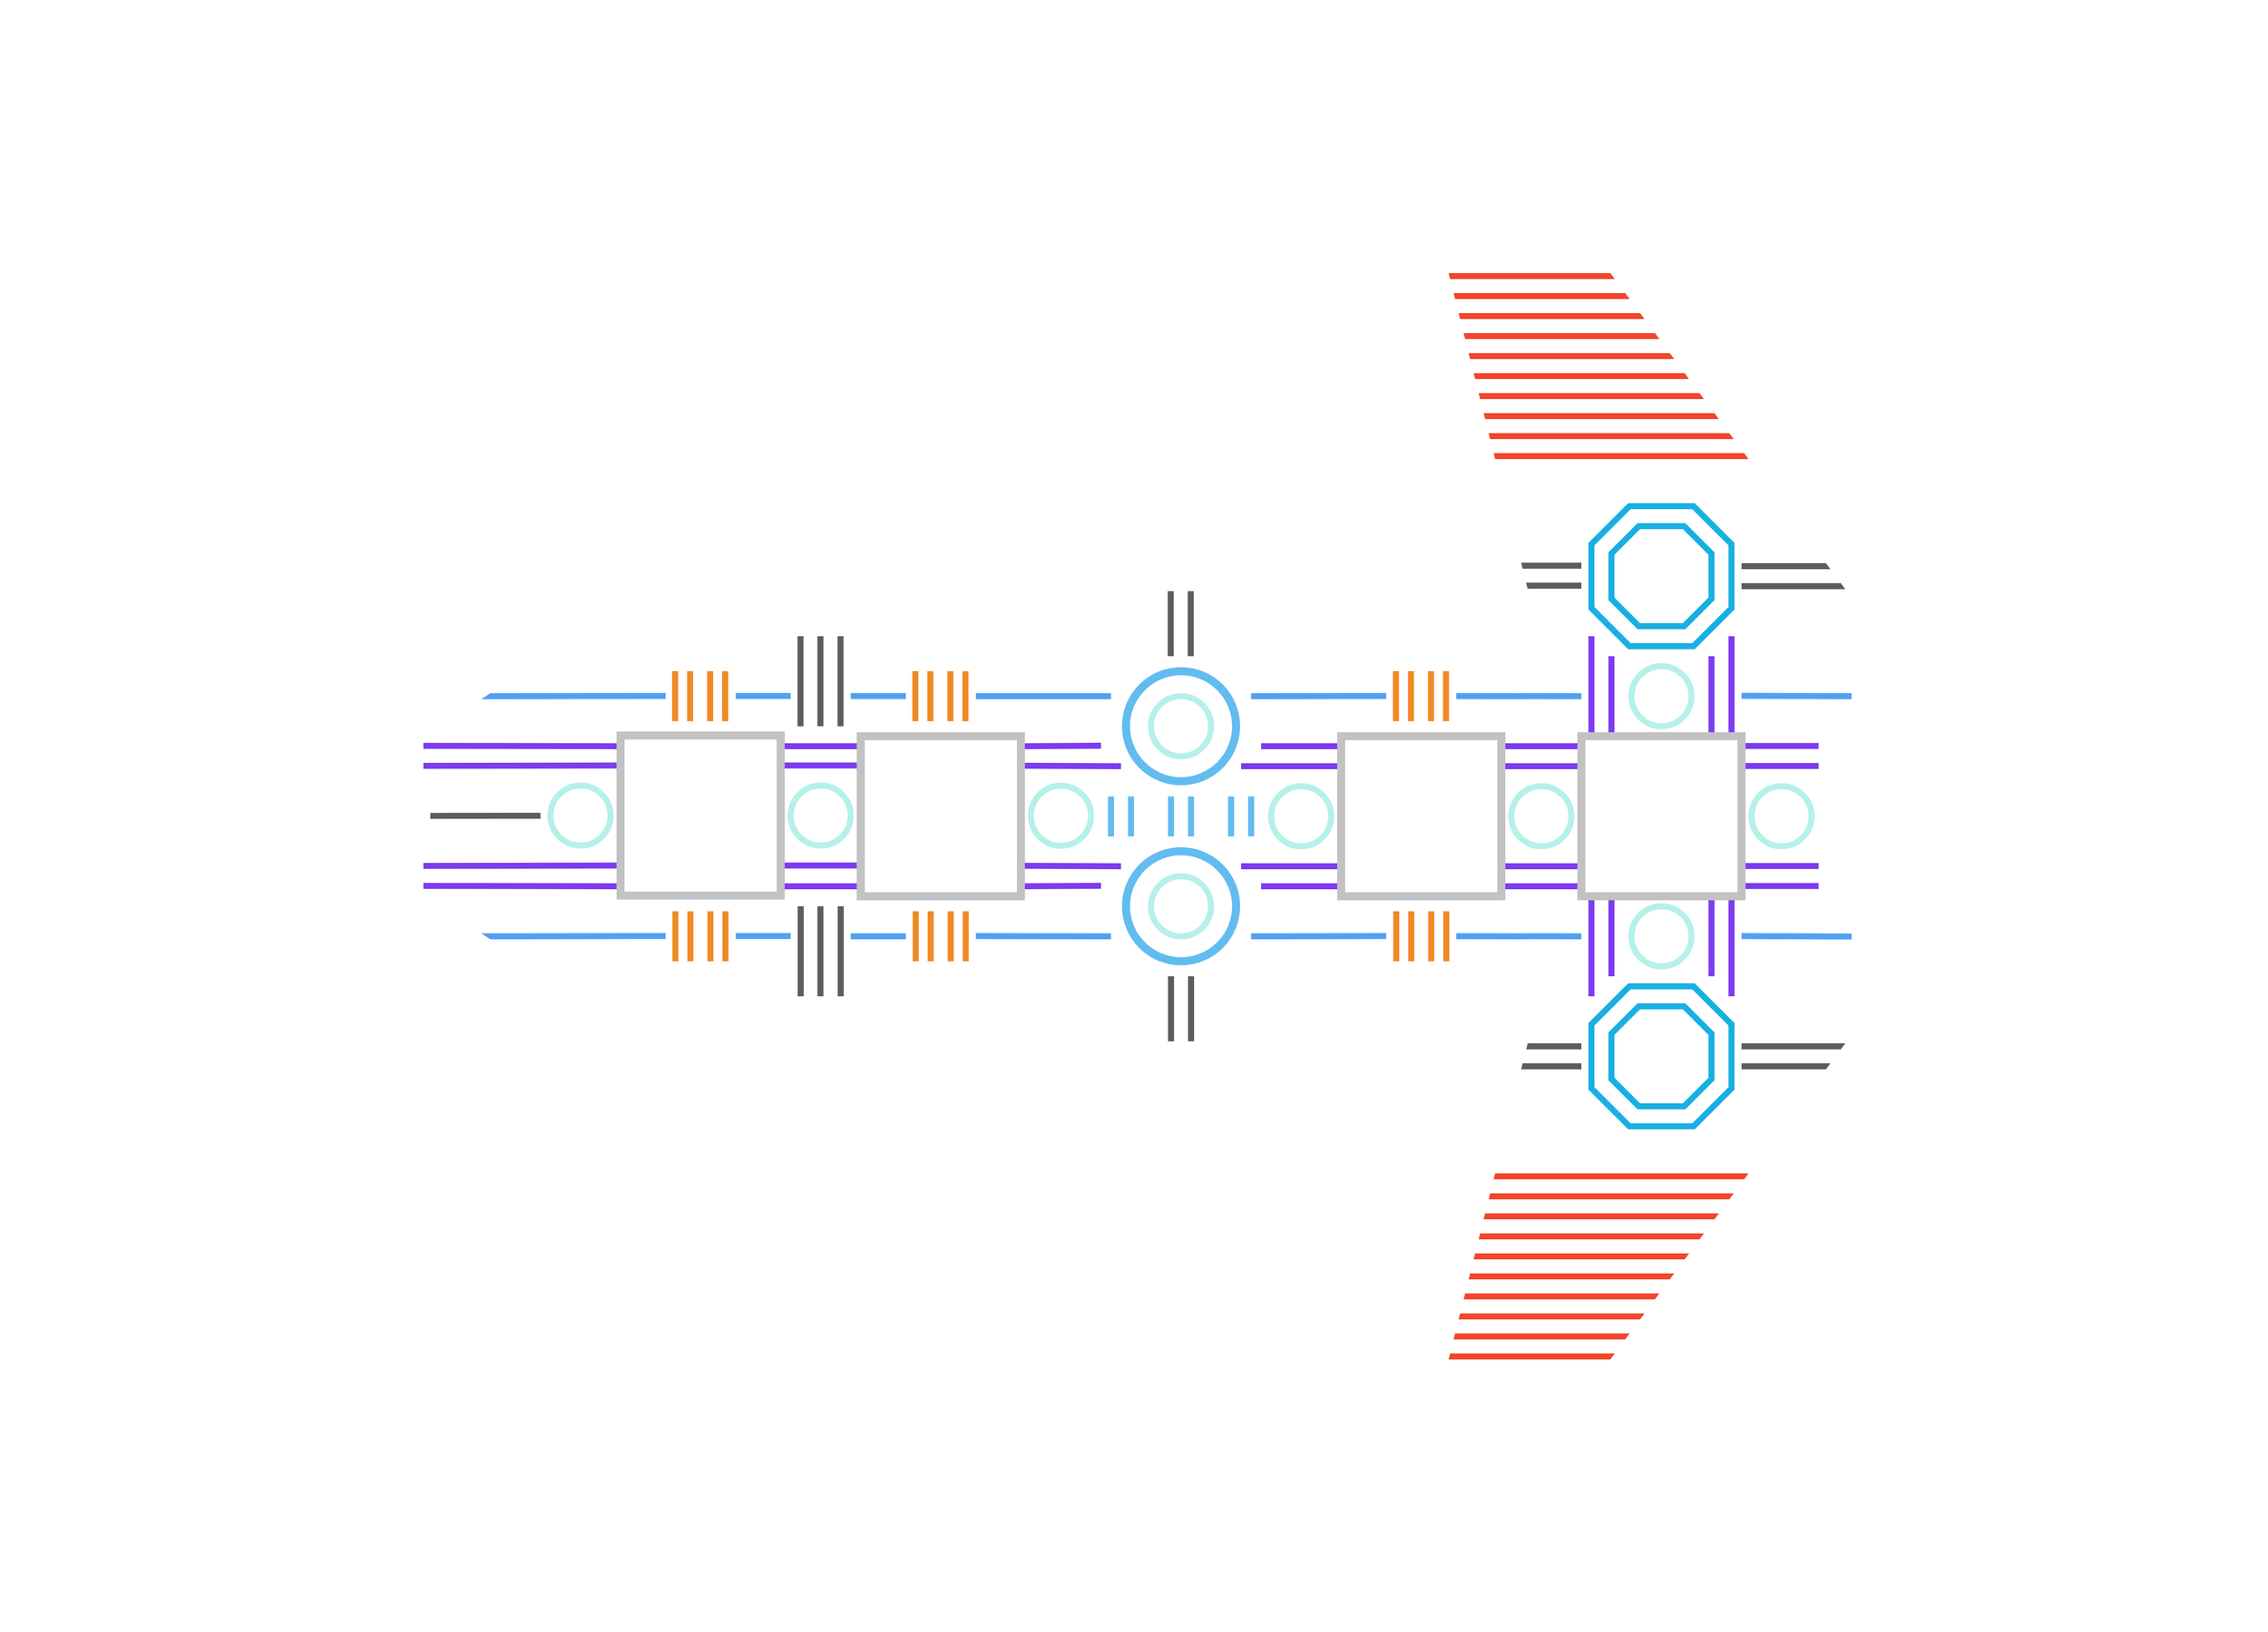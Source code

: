 <mxfile version="24.5.3" type="device">
  <diagram name="Page-1" id="fQ_WgQiGJqsnwwl_7qo3">
    <mxGraphModel dx="4893" dy="2367" grid="1" gridSize="10" guides="1" tooltips="1" connect="1" arrows="1" fold="1" page="0" pageScale="1" pageWidth="827" pageHeight="1169" math="0" shadow="0">
      <root>
        <mxCell id="0" />
        <mxCell id="1" parent="0" />
        <mxCell id="lWsutf3mSmmxTho3NDpI-37" value="" style="endArrow=none;html=1;rounded=0;strokeWidth=6;strokeColor=#5D5C5E;" edge="1" parent="1">
          <mxGeometry width="50" height="50" relative="1" as="geometry">
            <mxPoint x="1686" y="1330" as="sourcePoint" />
            <mxPoint x="1580" y="1330" as="targetPoint" />
          </mxGeometry>
        </mxCell>
        <mxCell id="lWsutf3mSmmxTho3NDpI-38" value="" style="endArrow=none;html=1;rounded=0;strokeWidth=6;strokeColor=#5D5C5E;" edge="1" parent="1">
          <mxGeometry width="50" height="50" relative="1" as="geometry">
            <mxPoint x="1670" y="1310" as="sourcePoint" />
            <mxPoint x="1580" y="1310" as="targetPoint" />
          </mxGeometry>
        </mxCell>
        <mxCell id="lWsutf3mSmmxTho3NDpI-39" value="" style="endArrow=none;html=1;rounded=0;strokeWidth=6;strokeColor=#5D5C5E;" edge="1" parent="1">
          <mxGeometry width="50" height="50" relative="1" as="geometry">
            <mxPoint x="1420" y="1329.5" as="sourcePoint" />
            <mxPoint x="1360" y="1329.5" as="targetPoint" />
          </mxGeometry>
        </mxCell>
        <mxCell id="lWsutf3mSmmxTho3NDpI-40" value="" style="endArrow=none;html=1;rounded=0;strokeWidth=6;strokeColor=#5D5C5E;" edge="1" parent="1">
          <mxGeometry width="50" height="50" relative="1" as="geometry">
            <mxPoint x="1420" y="1309.5" as="sourcePoint" />
            <mxPoint x="1360" y="1309.5" as="targetPoint" />
          </mxGeometry>
        </mxCell>
        <mxCell id="6QwXeuThkFD-9IxJBqtr-313" value="" style="endArrow=none;html=1;rounded=0;strokeWidth=6;strokeColor=#5D5C5E;" parent="1" edge="1">
          <mxGeometry width="50" height="50" relative="1" as="geometry">
            <mxPoint x="1686" y="1790" as="sourcePoint" />
            <mxPoint x="1580" y="1790" as="targetPoint" />
          </mxGeometry>
        </mxCell>
        <mxCell id="lWsutf3mSmmxTho3NDpI-34" value="" style="endArrow=none;html=1;rounded=0;strokeWidth=6;strokeColor=#5D5C5E;" edge="1" parent="1">
          <mxGeometry width="50" height="50" relative="1" as="geometry">
            <mxPoint x="1670" y="1810" as="sourcePoint" />
            <mxPoint x="1580" y="1810" as="targetPoint" />
          </mxGeometry>
        </mxCell>
        <mxCell id="lWsutf3mSmmxTho3NDpI-35" value="" style="endArrow=none;html=1;rounded=0;strokeWidth=6;strokeColor=#5D5C5E;" edge="1" parent="1">
          <mxGeometry width="50" height="50" relative="1" as="geometry">
            <mxPoint x="1420" y="1810" as="sourcePoint" />
            <mxPoint x="1360" y="1810" as="targetPoint" />
          </mxGeometry>
        </mxCell>
        <mxCell id="lWsutf3mSmmxTho3NDpI-36" value="" style="endArrow=none;html=1;rounded=0;strokeWidth=6;strokeColor=#5D5C5E;" edge="1" parent="1">
          <mxGeometry width="50" height="50" relative="1" as="geometry">
            <mxPoint x="1420" y="1790" as="sourcePoint" />
            <mxPoint x="1360" y="1790" as="targetPoint" />
          </mxGeometry>
        </mxCell>
        <mxCell id="SEtLUzUUaOyPmekFhvSF-3" value="" style="endArrow=none;html=1;rounded=0;strokeWidth=6;strokeColor=#7E3CF0;" parent="1" edge="1">
          <mxGeometry width="50" height="50" relative="1" as="geometry">
            <mxPoint x="260" y="1629.66" as="sourcePoint" />
            <mxPoint x="460" y="1630" as="targetPoint" />
          </mxGeometry>
        </mxCell>
        <mxCell id="SEtLUzUUaOyPmekFhvSF-4" value="" style="endArrow=none;html=1;rounded=0;strokeWidth=6;strokeColor=#7E3CF0;" parent="1" edge="1">
          <mxGeometry width="50" height="50" relative="1" as="geometry">
            <mxPoint x="260" y="1609.66" as="sourcePoint" />
            <mxPoint x="460" y="1609.3" as="targetPoint" />
          </mxGeometry>
        </mxCell>
        <mxCell id="SEtLUzUUaOyPmekFhvSF-1" value="" style="endArrow=none;html=1;rounded=0;strokeWidth=6;strokeColor=#7E3CF0;" parent="1" edge="1">
          <mxGeometry width="50" height="50" relative="1" as="geometry">
            <mxPoint x="260" y="1509.66" as="sourcePoint" />
            <mxPoint x="460" y="1509.3" as="targetPoint" />
          </mxGeometry>
        </mxCell>
        <mxCell id="SEtLUzUUaOyPmekFhvSF-2" value="" style="endArrow=none;html=1;rounded=0;strokeWidth=6;strokeColor=#7E3CF0;" parent="1" edge="1">
          <mxGeometry width="50" height="50" relative="1" as="geometry">
            <mxPoint x="260" y="1489.66" as="sourcePoint" />
            <mxPoint x="460" y="1490" as="targetPoint" />
          </mxGeometry>
        </mxCell>
        <mxCell id="SEtLUzUUaOyPmekFhvSF-7" value="" style="endArrow=none;html=1;rounded=0;strokeWidth=6;strokeColor=#7E3CF0;" parent="1" edge="1">
          <mxGeometry width="50" height="50" relative="1" as="geometry">
            <mxPoint x="860" y="1490" as="sourcePoint" />
            <mxPoint x="940" y="1489.5" as="targetPoint" />
          </mxGeometry>
        </mxCell>
        <mxCell id="SEtLUzUUaOyPmekFhvSF-8" value="" style="endArrow=none;html=1;rounded=0;strokeWidth=6;strokeColor=#7E3CF0;" parent="1" edge="1">
          <mxGeometry width="50" height="50" relative="1" as="geometry">
            <mxPoint x="860" y="1509.5" as="sourcePoint" />
            <mxPoint x="960" y="1510" as="targetPoint" />
          </mxGeometry>
        </mxCell>
        <mxCell id="SEtLUzUUaOyPmekFhvSF-5" value="" style="endArrow=none;html=1;rounded=0;strokeWidth=6;strokeColor=#7E3CF0;" parent="1" edge="1">
          <mxGeometry width="50" height="50" relative="1" as="geometry">
            <mxPoint x="860" y="1630" as="sourcePoint" />
            <mxPoint x="940" y="1629.5" as="targetPoint" />
          </mxGeometry>
        </mxCell>
        <mxCell id="SEtLUzUUaOyPmekFhvSF-6" value="" style="endArrow=none;html=1;rounded=0;strokeWidth=6;strokeColor=#7E3CF0;" parent="1" edge="1">
          <mxGeometry width="50" height="50" relative="1" as="geometry">
            <mxPoint x="860" y="1609.5" as="sourcePoint" />
            <mxPoint x="960" y="1610" as="targetPoint" />
          </mxGeometry>
        </mxCell>
        <mxCell id="6QwXeuThkFD-9IxJBqtr-360" value="" style="endArrow=none;html=1;rounded=0;strokeWidth=6;strokeColor=#52A1F0;" parent="1" edge="1">
          <mxGeometry width="50" height="50" relative="1" as="geometry">
            <mxPoint x="320" y="1440" as="sourcePoint" />
            <mxPoint x="505" y="1439.76" as="targetPoint" />
          </mxGeometry>
        </mxCell>
        <mxCell id="6QwXeuThkFD-9IxJBqtr-361" value="" style="endArrow=none;html=1;rounded=0;strokeWidth=6;strokeColor=#52A1F0;" parent="1" edge="1">
          <mxGeometry width="50" height="50" relative="1" as="geometry">
            <mxPoint x="320" y="1680" as="sourcePoint" />
            <mxPoint x="505" y="1679.76" as="targetPoint" />
          </mxGeometry>
        </mxCell>
        <mxCell id="6QwXeuThkFD-9IxJBqtr-333" value="" style="endArrow=none;html=1;rounded=0;strokeWidth=6;strokeColor=#F2462C;" parent="1" edge="1">
          <mxGeometry width="50" height="50" relative="1" as="geometry">
            <mxPoint x="1590" y="1200" as="sourcePoint" />
            <mxPoint x="1331" y="1200" as="targetPoint" />
          </mxGeometry>
        </mxCell>
        <mxCell id="6QwXeuThkFD-9IxJBqtr-335" value="" style="endArrow=none;html=1;rounded=0;strokeWidth=6;strokeColor=#F2462C;" parent="1" edge="1">
          <mxGeometry width="50" height="50" relative="1" as="geometry">
            <mxPoint x="1573" y="1180" as="sourcePoint" />
            <mxPoint x="1324" y="1180" as="targetPoint" />
          </mxGeometry>
        </mxCell>
        <mxCell id="6QwXeuThkFD-9IxJBqtr-334" value="" style="endArrow=none;html=1;rounded=0;strokeWidth=6;strokeColor=#F2462C;" parent="1" edge="1">
          <mxGeometry width="50" height="50" relative="1" as="geometry">
            <mxPoint x="1542" y="1140" as="sourcePoint" />
            <mxPoint x="1315" y="1140" as="targetPoint" />
          </mxGeometry>
        </mxCell>
        <mxCell id="6QwXeuThkFD-9IxJBqtr-339" value="" style="endArrow=none;html=1;rounded=0;strokeWidth=6;strokeColor=#F2462C;" parent="1" edge="1">
          <mxGeometry width="50" height="50" relative="1" as="geometry">
            <mxPoint x="1558" y="1160" as="sourcePoint" />
            <mxPoint x="1320" y="1160" as="targetPoint" />
          </mxGeometry>
        </mxCell>
        <mxCell id="6QwXeuThkFD-9IxJBqtr-340" value="" style="endArrow=none;html=1;rounded=0;strokeWidth=6;strokeColor=#F2462C;" parent="1" edge="1">
          <mxGeometry width="50" height="50" relative="1" as="geometry">
            <mxPoint x="1527" y="1120" as="sourcePoint" />
            <mxPoint x="1310" y="1120" as="targetPoint" />
          </mxGeometry>
        </mxCell>
        <mxCell id="6QwXeuThkFD-9IxJBqtr-336" value="" style="endArrow=none;html=1;rounded=0;strokeWidth=6;strokeColor=#F2462C;" parent="1" edge="1">
          <mxGeometry width="50" height="50" relative="1" as="geometry">
            <mxPoint x="1514" y="1100" as="sourcePoint" />
            <mxPoint x="1306" y="1100" as="targetPoint" />
          </mxGeometry>
        </mxCell>
        <mxCell id="6QwXeuThkFD-9IxJBqtr-341" value="" style="endArrow=none;html=1;rounded=0;strokeWidth=6;strokeColor=#F2462C;" parent="1" edge="1">
          <mxGeometry width="50" height="50" relative="1" as="geometry">
            <mxPoint x="1500.5" y="1080" as="sourcePoint" />
            <mxPoint x="1299.5" y="1080" as="targetPoint" />
          </mxGeometry>
        </mxCell>
        <mxCell id="6QwXeuThkFD-9IxJBqtr-338" value="" style="endArrow=none;html=1;rounded=0;strokeWidth=6;strokeColor=#F2462C;" parent="1" edge="1">
          <mxGeometry width="50" height="50" relative="1" as="geometry">
            <mxPoint x="1483" y="1060" as="sourcePoint" />
            <mxPoint x="1296" y="1060" as="targetPoint" />
          </mxGeometry>
        </mxCell>
        <mxCell id="6QwXeuThkFD-9IxJBqtr-342" value="" style="endArrow=none;html=1;rounded=0;strokeWidth=6;strokeColor=#F2462C;" parent="1" edge="1">
          <mxGeometry width="50" height="50" relative="1" as="geometry">
            <mxPoint x="1469" y="1040" as="sourcePoint" />
            <mxPoint x="1291" y="1040" as="targetPoint" />
          </mxGeometry>
        </mxCell>
        <mxCell id="6QwXeuThkFD-9IxJBqtr-337" value="" style="endArrow=none;html=1;rounded=0;strokeWidth=6;strokeColor=#F2462C;" parent="1" edge="1">
          <mxGeometry width="50" height="50" relative="1" as="geometry">
            <mxPoint x="1453.5" y="1020" as="sourcePoint" />
            <mxPoint x="1284" y="1020" as="targetPoint" />
          </mxGeometry>
        </mxCell>
        <mxCell id="6QwXeuThkFD-9IxJBqtr-332" value="" style="endArrow=none;html=1;rounded=0;strokeWidth=6;strokeColor=#F2462C;" parent="1" edge="1">
          <mxGeometry width="50" height="50" relative="1" as="geometry">
            <mxPoint x="1590" y="1920" as="sourcePoint" />
            <mxPoint x="1331" y="1920" as="targetPoint" />
          </mxGeometry>
        </mxCell>
        <mxCell id="6QwXeuThkFD-9IxJBqtr-331" value="" style="endArrow=none;html=1;rounded=0;strokeWidth=6;strokeColor=#F2462C;" parent="1" edge="1">
          <mxGeometry width="50" height="50" relative="1" as="geometry">
            <mxPoint x="1543" y="1980" as="sourcePoint" />
            <mxPoint x="1316" y="1980" as="targetPoint" />
          </mxGeometry>
        </mxCell>
        <mxCell id="6QwXeuThkFD-9IxJBqtr-330" value="" style="endArrow=none;html=1;rounded=0;strokeWidth=6;strokeColor=#F2462C;" parent="1" edge="1">
          <mxGeometry width="50" height="50" relative="1" as="geometry">
            <mxPoint x="1574" y="1940" as="sourcePoint" />
            <mxPoint x="1325" y="1940" as="targetPoint" />
          </mxGeometry>
        </mxCell>
        <mxCell id="6QwXeuThkFD-9IxJBqtr-329" value="" style="endArrow=none;html=1;rounded=0;strokeWidth=6;strokeColor=#F2462C;" parent="1" edge="1">
          <mxGeometry width="50" height="50" relative="1" as="geometry">
            <mxPoint x="1514" y="2020" as="sourcePoint" />
            <mxPoint x="1306" y="2020" as="targetPoint" />
          </mxGeometry>
        </mxCell>
        <mxCell id="6QwXeuThkFD-9IxJBqtr-328" value="" style="endArrow=none;html=1;rounded=0;strokeWidth=6;strokeColor=#F2462C;" parent="1" edge="1">
          <mxGeometry width="50" height="50" relative="1" as="geometry">
            <mxPoint x="1456" y="2100" as="sourcePoint" />
            <mxPoint x="1286.5" y="2100" as="targetPoint" />
          </mxGeometry>
        </mxCell>
        <mxCell id="6QwXeuThkFD-9IxJBqtr-327" value="" style="endArrow=none;html=1;rounded=0;strokeWidth=6;strokeColor=#F2462C;" parent="1" edge="1">
          <mxGeometry width="50" height="50" relative="1" as="geometry">
            <mxPoint x="1483" y="2060" as="sourcePoint" />
            <mxPoint x="1296" y="2060" as="targetPoint" />
          </mxGeometry>
        </mxCell>
        <mxCell id="6QwXeuThkFD-9IxJBqtr-319" value="" style="endArrow=none;html=1;rounded=0;strokeWidth=6;strokeColor=#F2462C;" parent="1" edge="1">
          <mxGeometry width="50" height="50" relative="1" as="geometry">
            <mxPoint x="1558" y="1960" as="sourcePoint" />
            <mxPoint x="1320" y="1960" as="targetPoint" />
          </mxGeometry>
        </mxCell>
        <mxCell id="6QwXeuThkFD-9IxJBqtr-318" value="" style="endArrow=none;html=1;rounded=0;strokeWidth=6;strokeColor=#F2462C;" parent="1" edge="1">
          <mxGeometry width="50" height="50" relative="1" as="geometry">
            <mxPoint x="1529" y="2000" as="sourcePoint" />
            <mxPoint x="1312" y="2000" as="targetPoint" />
          </mxGeometry>
        </mxCell>
        <mxCell id="6QwXeuThkFD-9IxJBqtr-317" value="" style="endArrow=none;html=1;rounded=0;strokeWidth=6;strokeColor=#F2462C;" parent="1" edge="1">
          <mxGeometry width="50" height="50" relative="1" as="geometry">
            <mxPoint x="1501" y="2040" as="sourcePoint" />
            <mxPoint x="1300" y="2040" as="targetPoint" />
          </mxGeometry>
        </mxCell>
        <mxCell id="6QwXeuThkFD-9IxJBqtr-315" value="" style="endArrow=none;html=1;rounded=0;strokeWidth=6;strokeColor=#F2462C;" parent="1" edge="1">
          <mxGeometry width="50" height="50" relative="1" as="geometry">
            <mxPoint x="1470" y="2080" as="sourcePoint" />
            <mxPoint x="1292" y="2080" as="targetPoint" />
          </mxGeometry>
        </mxCell>
        <mxCell id="6QwXeuThkFD-9IxJBqtr-296" value="" style="endArrow=none;html=1;rounded=0;strokeWidth=6;strokeColor=#7E3CF0;" parent="1" edge="1">
          <mxGeometry width="50" height="50" relative="1" as="geometry">
            <mxPoint x="1550" y="1640" as="sourcePoint" />
            <mxPoint x="1550" y="1720" as="targetPoint" />
          </mxGeometry>
        </mxCell>
        <mxCell id="6QwXeuThkFD-9IxJBqtr-297" value="" style="endArrow=none;html=1;rounded=0;strokeWidth=6;strokeColor=#7E3CF0;" parent="1" edge="1">
          <mxGeometry width="50" height="50" relative="1" as="geometry">
            <mxPoint x="1570" y="1640" as="sourcePoint" />
            <mxPoint x="1570" y="1740" as="targetPoint" />
          </mxGeometry>
        </mxCell>
        <mxCell id="6QwXeuThkFD-9IxJBqtr-294" value="" style="endArrow=none;html=1;rounded=0;strokeWidth=6;strokeColor=#7E3CF0;" parent="1" edge="1">
          <mxGeometry width="50" height="50" relative="1" as="geometry">
            <mxPoint x="1430" y="1640" as="sourcePoint" />
            <mxPoint x="1430" y="1740" as="targetPoint" />
          </mxGeometry>
        </mxCell>
        <mxCell id="6QwXeuThkFD-9IxJBqtr-295" value="" style="endArrow=none;html=1;rounded=0;strokeWidth=6;strokeColor=#7E3CF0;" parent="1" edge="1">
          <mxGeometry width="50" height="50" relative="1" as="geometry">
            <mxPoint x="1450" y="1640" as="sourcePoint" />
            <mxPoint x="1450" y="1720" as="targetPoint" />
          </mxGeometry>
        </mxCell>
        <mxCell id="6QwXeuThkFD-9IxJBqtr-292" value="" style="endArrow=none;html=1;rounded=0;strokeWidth=6;strokeColor=#7E3CF0;" parent="1" edge="1">
          <mxGeometry width="50" height="50" relative="1" as="geometry">
            <mxPoint x="1430" y="1380" as="sourcePoint" />
            <mxPoint x="1430" y="1480" as="targetPoint" />
          </mxGeometry>
        </mxCell>
        <mxCell id="6QwXeuThkFD-9IxJBqtr-293" value="" style="endArrow=none;html=1;rounded=0;strokeWidth=6;strokeColor=#7E3CF0;" parent="1" edge="1">
          <mxGeometry width="50" height="50" relative="1" as="geometry">
            <mxPoint x="1450" y="1400" as="sourcePoint" />
            <mxPoint x="1450" y="1480" as="targetPoint" />
          </mxGeometry>
        </mxCell>
        <mxCell id="6QwXeuThkFD-9IxJBqtr-290" value="" style="endArrow=none;html=1;rounded=0;strokeWidth=6;strokeColor=#7E3CF0;" parent="1" edge="1">
          <mxGeometry width="50" height="50" relative="1" as="geometry">
            <mxPoint x="1550" y="1400" as="sourcePoint" />
            <mxPoint x="1550" y="1480" as="targetPoint" />
          </mxGeometry>
        </mxCell>
        <mxCell id="6QwXeuThkFD-9IxJBqtr-291" value="" style="endArrow=none;html=1;rounded=0;strokeWidth=6;strokeColor=#7E3CF0;" parent="1" edge="1">
          <mxGeometry width="50" height="50" relative="1" as="geometry">
            <mxPoint x="1570" y="1380" as="sourcePoint" />
            <mxPoint x="1570" y="1480" as="targetPoint" />
          </mxGeometry>
        </mxCell>
        <mxCell id="6QwXeuThkFD-9IxJBqtr-208" value="" style="endArrow=none;html=1;rounded=0;strokeWidth=6;strokeColor=#7E3CF0;" parent="1" edge="1">
          <mxGeometry width="50" height="50" relative="1" as="geometry">
            <mxPoint x="1580" y="1629.74" as="sourcePoint" />
            <mxPoint x="1660" y="1629.74" as="targetPoint" />
          </mxGeometry>
        </mxCell>
        <mxCell id="6QwXeuThkFD-9IxJBqtr-209" value="" style="endArrow=none;html=1;rounded=0;strokeWidth=6;strokeColor=#7E3CF0;" parent="1" edge="1">
          <mxGeometry width="50" height="50" relative="1" as="geometry">
            <mxPoint x="1580" y="1609.74" as="sourcePoint" />
            <mxPoint x="1660" y="1609.74" as="targetPoint" />
          </mxGeometry>
        </mxCell>
        <mxCell id="6QwXeuThkFD-9IxJBqtr-210" value="" style="endArrow=none;html=1;rounded=0;strokeWidth=6;strokeColor=#7E3CF0;" parent="1" edge="1">
          <mxGeometry width="50" height="50" relative="1" as="geometry">
            <mxPoint x="1580" y="1489.74" as="sourcePoint" />
            <mxPoint x="1660" y="1489.74" as="targetPoint" />
          </mxGeometry>
        </mxCell>
        <mxCell id="6QwXeuThkFD-9IxJBqtr-211" value="" style="endArrow=none;html=1;rounded=0;strokeWidth=6;strokeColor=#7E3CF0;" parent="1" edge="1">
          <mxGeometry width="50" height="50" relative="1" as="geometry">
            <mxPoint x="1580" y="1509.74" as="sourcePoint" />
            <mxPoint x="1660" y="1509.74" as="targetPoint" />
          </mxGeometry>
        </mxCell>
        <mxCell id="6QwXeuThkFD-9IxJBqtr-212" value="" style="endArrow=none;html=1;rounded=0;strokeWidth=6;strokeColor=#7E3CF0;" parent="1" edge="1">
          <mxGeometry width="50" height="50" relative="1" as="geometry">
            <mxPoint x="1340" y="1630" as="sourcePoint" />
            <mxPoint x="1420" y="1630" as="targetPoint" />
          </mxGeometry>
        </mxCell>
        <mxCell id="6QwXeuThkFD-9IxJBqtr-213" value="" style="endArrow=none;html=1;rounded=0;strokeWidth=6;strokeColor=#7E3CF0;" parent="1" edge="1">
          <mxGeometry width="50" height="50" relative="1" as="geometry">
            <mxPoint x="1340" y="1610" as="sourcePoint" />
            <mxPoint x="1420" y="1610" as="targetPoint" />
          </mxGeometry>
        </mxCell>
        <mxCell id="6QwXeuThkFD-9IxJBqtr-214" value="" style="endArrow=none;html=1;rounded=0;strokeWidth=6;strokeColor=#7E3CF0;" parent="1" edge="1">
          <mxGeometry width="50" height="50" relative="1" as="geometry">
            <mxPoint x="1340" y="1510" as="sourcePoint" />
            <mxPoint x="1420" y="1510" as="targetPoint" />
          </mxGeometry>
        </mxCell>
        <mxCell id="6QwXeuThkFD-9IxJBqtr-215" value="" style="endArrow=none;html=1;rounded=0;strokeWidth=6;strokeColor=#7E3CF0;" parent="1" edge="1">
          <mxGeometry width="50" height="50" relative="1" as="geometry">
            <mxPoint x="1340" y="1490" as="sourcePoint" />
            <mxPoint x="1420" y="1490" as="targetPoint" />
          </mxGeometry>
        </mxCell>
        <mxCell id="6QwXeuThkFD-9IxJBqtr-220" value="" style="endArrow=none;html=1;rounded=0;strokeWidth=6;strokeColor=#7E3CF0;" parent="1" edge="1">
          <mxGeometry width="50" height="50" relative="1" as="geometry">
            <mxPoint x="1080" y="1610" as="sourcePoint" />
            <mxPoint x="1180" y="1610" as="targetPoint" />
          </mxGeometry>
        </mxCell>
        <mxCell id="6QwXeuThkFD-9IxJBqtr-221" value="" style="endArrow=none;html=1;rounded=0;strokeWidth=6;strokeColor=#7E3CF0;" parent="1" edge="1">
          <mxGeometry width="50" height="50" relative="1" as="geometry">
            <mxPoint x="1100" y="1630" as="sourcePoint" />
            <mxPoint x="1180" y="1630" as="targetPoint" />
          </mxGeometry>
        </mxCell>
        <mxCell id="6QwXeuThkFD-9IxJBqtr-222" value="" style="endArrow=none;html=1;rounded=0;strokeWidth=6;strokeColor=#7E3CF0;" parent="1" edge="1">
          <mxGeometry width="50" height="50" relative="1" as="geometry">
            <mxPoint x="1100" y="1490" as="sourcePoint" />
            <mxPoint x="1180" y="1490" as="targetPoint" />
          </mxGeometry>
        </mxCell>
        <mxCell id="6QwXeuThkFD-9IxJBqtr-223" value="" style="endArrow=none;html=1;rounded=0;strokeWidth=6;strokeColor=#7E3CF0;" parent="1" edge="1">
          <mxGeometry width="50" height="50" relative="1" as="geometry">
            <mxPoint x="1080" y="1510" as="sourcePoint" />
            <mxPoint x="1180" y="1510" as="targetPoint" />
          </mxGeometry>
        </mxCell>
        <mxCell id="6QwXeuThkFD-9IxJBqtr-224" value="" style="endArrow=none;html=1;rounded=0;strokeWidth=6;strokeColor=#FFFFFF;" parent="1" edge="1">
          <mxGeometry width="50" height="50" relative="1" as="geometry">
            <mxPoint x="1660" y="1580" as="sourcePoint" />
            <mxPoint x="1660" y="1580" as="targetPoint" />
            <Array as="points">
              <mxPoint x="1660" y="1640" />
              <mxPoint x="1700" y="1670" />
              <mxPoint x="1700" y="1770" />
              <mxPoint x="1440" y="2120" />
              <mxPoint x="1280" y="2120" />
              <mxPoint x="1380" y="1720" />
              <mxPoint x="1220" y="1720" />
              <mxPoint x="1140" y="1800" />
              <mxPoint x="900" y="1800" />
              <mxPoint x="820" y="1720" />
              <mxPoint x="740" y="1720" />
              <mxPoint x="700" y="1760" />
              <mxPoint x="620" y="1760" />
              <mxPoint x="580" y="1720" />
              <mxPoint x="380" y="1720" />
              <mxPoint x="260" y="1640" />
              <mxPoint x="260" y="1480" />
              <mxPoint x="380" y="1400" />
              <mxPoint x="580" y="1400" />
              <mxPoint x="620" y="1360" />
              <mxPoint x="700" y="1360" />
              <mxPoint x="740" y="1400" />
              <mxPoint x="820" y="1400" />
              <mxPoint x="900" y="1320" />
              <mxPoint x="1140" y="1320" />
              <mxPoint x="1220" y="1400" />
              <mxPoint x="1380" y="1400" />
              <mxPoint x="1280" y="1000" />
              <mxPoint x="1440" y="1000" />
              <mxPoint x="1700" y="1350" />
              <mxPoint x="1700" y="1450" />
              <mxPoint x="1660" y="1480" />
            </Array>
          </mxGeometry>
        </mxCell>
        <mxCell id="6QwXeuThkFD-9IxJBqtr-226" value="" style="rounded=0;whiteSpace=wrap;html=1;strokeColor=#C2C2C2;fillColor=none;strokeWidth=8;" parent="1" vertex="1">
          <mxGeometry x="1180" y="1480" width="160" height="160" as="geometry" />
        </mxCell>
        <mxCell id="6QwXeuThkFD-9IxJBqtr-229" value="" style="rounded=0;whiteSpace=wrap;html=1;strokeColor=#C2C2C2;fillColor=none;strokeWidth=8;" parent="1" vertex="1">
          <mxGeometry x="1420" y="1480" width="160" height="160" as="geometry" />
        </mxCell>
        <mxCell id="6QwXeuThkFD-9IxJBqtr-237" value="" style="ellipse;whiteSpace=wrap;html=1;fillColor=none;strokeWidth=6;strokeColor=#B6F0EA;" parent="1" vertex="1">
          <mxGeometry x="1110" y="1530" width="60" height="60" as="geometry" />
        </mxCell>
        <mxCell id="6QwXeuThkFD-9IxJBqtr-238" value="" style="ellipse;whiteSpace=wrap;html=1;fillColor=none;strokeWidth=6;strokeColor=#B6F0EA;" parent="1" vertex="1">
          <mxGeometry x="1350" y="1530" width="60" height="60" as="geometry" />
        </mxCell>
        <mxCell id="6QwXeuThkFD-9IxJBqtr-239" value="" style="endArrow=none;html=1;rounded=0;strokeWidth=6;strokeColor=#F08A24;" parent="1" edge="1">
          <mxGeometry width="50" height="50" relative="1" as="geometry">
            <mxPoint x="1235" y="1705" as="sourcePoint" />
            <mxPoint x="1235" y="1655" as="targetPoint" />
          </mxGeometry>
        </mxCell>
        <mxCell id="6QwXeuThkFD-9IxJBqtr-240" value="" style="endArrow=none;html=1;rounded=0;strokeWidth=6;strokeColor=#F08A24;" parent="1" edge="1">
          <mxGeometry width="50" height="50" relative="1" as="geometry">
            <mxPoint x="1250" y="1705" as="sourcePoint" />
            <mxPoint x="1250" y="1655" as="targetPoint" />
          </mxGeometry>
        </mxCell>
        <mxCell id="6QwXeuThkFD-9IxJBqtr-241" value="" style="endArrow=none;html=1;rounded=0;strokeWidth=6;strokeColor=#F08A24;" parent="1" edge="1">
          <mxGeometry width="50" height="50" relative="1" as="geometry">
            <mxPoint x="1285" y="1705" as="sourcePoint" />
            <mxPoint x="1285" y="1655" as="targetPoint" />
          </mxGeometry>
        </mxCell>
        <mxCell id="6QwXeuThkFD-9IxJBqtr-242" value="" style="endArrow=none;html=1;rounded=0;strokeWidth=6;strokeColor=#F08A24;" parent="1" edge="1">
          <mxGeometry width="50" height="50" relative="1" as="geometry">
            <mxPoint x="1270" y="1705" as="sourcePoint" />
            <mxPoint x="1270" y="1655" as="targetPoint" />
          </mxGeometry>
        </mxCell>
        <mxCell id="6QwXeuThkFD-9IxJBqtr-243" value="" style="endArrow=none;html=1;rounded=0;strokeWidth=6;strokeColor=#F08A24;" parent="1" edge="1">
          <mxGeometry width="50" height="50" relative="1" as="geometry">
            <mxPoint x="1234.71" y="1465" as="sourcePoint" />
            <mxPoint x="1234.71" y="1415" as="targetPoint" />
          </mxGeometry>
        </mxCell>
        <mxCell id="6QwXeuThkFD-9IxJBqtr-244" value="" style="endArrow=none;html=1;rounded=0;strokeWidth=6;strokeColor=#F08A24;" parent="1" edge="1">
          <mxGeometry width="50" height="50" relative="1" as="geometry">
            <mxPoint x="1249.71" y="1465" as="sourcePoint" />
            <mxPoint x="1249.71" y="1415" as="targetPoint" />
          </mxGeometry>
        </mxCell>
        <mxCell id="6QwXeuThkFD-9IxJBqtr-245" value="" style="endArrow=none;html=1;rounded=0;strokeWidth=6;strokeColor=#F08A24;" parent="1" edge="1">
          <mxGeometry width="50" height="50" relative="1" as="geometry">
            <mxPoint x="1284.71" y="1465" as="sourcePoint" />
            <mxPoint x="1284.71" y="1415" as="targetPoint" />
          </mxGeometry>
        </mxCell>
        <mxCell id="6QwXeuThkFD-9IxJBqtr-246" value="" style="endArrow=none;html=1;rounded=0;strokeWidth=6;strokeColor=#F08A24;" parent="1" edge="1">
          <mxGeometry width="50" height="50" relative="1" as="geometry">
            <mxPoint x="1269.71" y="1465" as="sourcePoint" />
            <mxPoint x="1269.71" y="1415" as="targetPoint" />
          </mxGeometry>
        </mxCell>
        <mxCell id="6QwXeuThkFD-9IxJBqtr-247" value="" style="endArrow=none;html=1;rounded=0;strokeWidth=6;strokeColor=#F08A24;" parent="1" edge="1">
          <mxGeometry width="50" height="50" relative="1" as="geometry">
            <mxPoint x="754.86" y="1705" as="sourcePoint" />
            <mxPoint x="754.86" y="1655" as="targetPoint" />
          </mxGeometry>
        </mxCell>
        <mxCell id="6QwXeuThkFD-9IxJBqtr-248" value="" style="endArrow=none;html=1;rounded=0;strokeWidth=6;strokeColor=#F08A24;" parent="1" edge="1">
          <mxGeometry width="50" height="50" relative="1" as="geometry">
            <mxPoint x="769.86" y="1705" as="sourcePoint" />
            <mxPoint x="769.86" y="1655" as="targetPoint" />
          </mxGeometry>
        </mxCell>
        <mxCell id="6QwXeuThkFD-9IxJBqtr-249" value="" style="endArrow=none;html=1;rounded=0;strokeWidth=6;strokeColor=#F08A24;" parent="1" edge="1">
          <mxGeometry width="50" height="50" relative="1" as="geometry">
            <mxPoint x="804.86" y="1705" as="sourcePoint" />
            <mxPoint x="804.86" y="1655" as="targetPoint" />
          </mxGeometry>
        </mxCell>
        <mxCell id="6QwXeuThkFD-9IxJBqtr-250" value="" style="endArrow=none;html=1;rounded=0;strokeWidth=6;strokeColor=#F08A24;" parent="1" edge="1">
          <mxGeometry width="50" height="50" relative="1" as="geometry">
            <mxPoint x="789.86" y="1705" as="sourcePoint" />
            <mxPoint x="789.86" y="1655" as="targetPoint" />
          </mxGeometry>
        </mxCell>
        <mxCell id="6QwXeuThkFD-9IxJBqtr-251" value="" style="endArrow=none;html=1;rounded=0;strokeWidth=6;strokeColor=#F08A24;" parent="1" edge="1">
          <mxGeometry width="50" height="50" relative="1" as="geometry">
            <mxPoint x="754.57" y="1465" as="sourcePoint" />
            <mxPoint x="754.57" y="1415" as="targetPoint" />
          </mxGeometry>
        </mxCell>
        <mxCell id="6QwXeuThkFD-9IxJBqtr-252" value="" style="endArrow=none;html=1;rounded=0;strokeWidth=6;strokeColor=#F08A24;" parent="1" edge="1">
          <mxGeometry width="50" height="50" relative="1" as="geometry">
            <mxPoint x="769.57" y="1465" as="sourcePoint" />
            <mxPoint x="769.57" y="1415" as="targetPoint" />
          </mxGeometry>
        </mxCell>
        <mxCell id="6QwXeuThkFD-9IxJBqtr-253" value="" style="endArrow=none;html=1;rounded=0;strokeWidth=6;strokeColor=#F08A24;" parent="1" edge="1">
          <mxGeometry width="50" height="50" relative="1" as="geometry">
            <mxPoint x="804.57" y="1465" as="sourcePoint" />
            <mxPoint x="804.57" y="1415" as="targetPoint" />
          </mxGeometry>
        </mxCell>
        <mxCell id="6QwXeuThkFD-9IxJBqtr-254" value="" style="endArrow=none;html=1;rounded=0;strokeWidth=6;strokeColor=#F08A24;" parent="1" edge="1">
          <mxGeometry width="50" height="50" relative="1" as="geometry">
            <mxPoint x="789.57" y="1465" as="sourcePoint" />
            <mxPoint x="789.57" y="1415" as="targetPoint" />
          </mxGeometry>
        </mxCell>
        <mxCell id="6QwXeuThkFD-9IxJBqtr-255" value="" style="ellipse;whiteSpace=wrap;html=1;fillColor=none;strokeWidth=6;strokeColor=#B6F0EA;" parent="1" vertex="1">
          <mxGeometry x="1590" y="1530" width="60" height="60" as="geometry" />
        </mxCell>
        <mxCell id="6QwXeuThkFD-9IxJBqtr-270" value="" style="endArrow=none;html=1;rounded=0;strokeWidth=6;strokeColor=#F08A24;" parent="1" edge="1">
          <mxGeometry width="50" height="50" relative="1" as="geometry">
            <mxPoint x="514.81" y="1705" as="sourcePoint" />
            <mxPoint x="514.81" y="1655" as="targetPoint" />
          </mxGeometry>
        </mxCell>
        <mxCell id="6QwXeuThkFD-9IxJBqtr-271" value="" style="endArrow=none;html=1;rounded=0;strokeWidth=6;strokeColor=#F08A24;" parent="1" edge="1">
          <mxGeometry width="50" height="50" relative="1" as="geometry">
            <mxPoint x="529.81" y="1705" as="sourcePoint" />
            <mxPoint x="529.81" y="1655" as="targetPoint" />
          </mxGeometry>
        </mxCell>
        <mxCell id="6QwXeuThkFD-9IxJBqtr-272" value="" style="endArrow=none;html=1;rounded=0;strokeWidth=6;strokeColor=#F08A24;" parent="1" edge="1">
          <mxGeometry width="50" height="50" relative="1" as="geometry">
            <mxPoint x="564.81" y="1705" as="sourcePoint" />
            <mxPoint x="564.81" y="1655" as="targetPoint" />
          </mxGeometry>
        </mxCell>
        <mxCell id="6QwXeuThkFD-9IxJBqtr-273" value="" style="endArrow=none;html=1;rounded=0;strokeWidth=6;strokeColor=#F08A24;" parent="1" edge="1">
          <mxGeometry width="50" height="50" relative="1" as="geometry">
            <mxPoint x="549.81" y="1705" as="sourcePoint" />
            <mxPoint x="549.81" y="1655" as="targetPoint" />
          </mxGeometry>
        </mxCell>
        <mxCell id="6QwXeuThkFD-9IxJBqtr-274" value="" style="endArrow=none;html=1;rounded=0;strokeWidth=6;strokeColor=#F08A24;" parent="1" edge="1">
          <mxGeometry width="50" height="50" relative="1" as="geometry">
            <mxPoint x="514.52" y="1465" as="sourcePoint" />
            <mxPoint x="514.52" y="1415" as="targetPoint" />
          </mxGeometry>
        </mxCell>
        <mxCell id="6QwXeuThkFD-9IxJBqtr-275" value="" style="endArrow=none;html=1;rounded=0;strokeWidth=6;strokeColor=#F08A24;" parent="1" edge="1">
          <mxGeometry width="50" height="50" relative="1" as="geometry">
            <mxPoint x="529.52" y="1465" as="sourcePoint" />
            <mxPoint x="529.52" y="1415" as="targetPoint" />
          </mxGeometry>
        </mxCell>
        <mxCell id="6QwXeuThkFD-9IxJBqtr-276" value="" style="endArrow=none;html=1;rounded=0;strokeWidth=6;strokeColor=#F08A24;" parent="1" edge="1">
          <mxGeometry width="50" height="50" relative="1" as="geometry">
            <mxPoint x="564.52" y="1465" as="sourcePoint" />
            <mxPoint x="564.52" y="1415" as="targetPoint" />
          </mxGeometry>
        </mxCell>
        <mxCell id="6QwXeuThkFD-9IxJBqtr-277" value="" style="endArrow=none;html=1;rounded=0;strokeWidth=6;strokeColor=#F08A24;" parent="1" edge="1">
          <mxGeometry width="50" height="50" relative="1" as="geometry">
            <mxPoint x="549.52" y="1465" as="sourcePoint" />
            <mxPoint x="549.52" y="1415" as="targetPoint" />
          </mxGeometry>
        </mxCell>
        <mxCell id="6QwXeuThkFD-9IxJBqtr-278" value="" style="endArrow=none;html=1;rounded=0;strokeWidth=6;strokeColor=#5D5C5E;" parent="1" edge="1">
          <mxGeometry width="50" height="50" relative="1" as="geometry">
            <mxPoint x="640" y="1740" as="sourcePoint" />
            <mxPoint x="640" y="1650" as="targetPoint" />
          </mxGeometry>
        </mxCell>
        <mxCell id="6QwXeuThkFD-9IxJBqtr-279" value="" style="endArrow=none;html=1;rounded=0;strokeWidth=6;strokeColor=#5D5C5E;" parent="1" edge="1">
          <mxGeometry width="50" height="50" relative="1" as="geometry">
            <mxPoint x="659.7" y="1740" as="sourcePoint" />
            <mxPoint x="659.7" y="1650" as="targetPoint" />
          </mxGeometry>
        </mxCell>
        <mxCell id="6QwXeuThkFD-9IxJBqtr-280" value="" style="endArrow=none;html=1;rounded=0;strokeWidth=6;strokeColor=#5D5C5E;" parent="1" edge="1">
          <mxGeometry width="50" height="50" relative="1" as="geometry">
            <mxPoint x="639.78" y="1470" as="sourcePoint" />
            <mxPoint x="639.78" y="1380" as="targetPoint" />
          </mxGeometry>
        </mxCell>
        <mxCell id="6QwXeuThkFD-9IxJBqtr-281" value="" style="endArrow=none;html=1;rounded=0;strokeWidth=6;strokeColor=#5D5C5E;" parent="1" edge="1">
          <mxGeometry width="50" height="50" relative="1" as="geometry">
            <mxPoint x="679.78" y="1470" as="sourcePoint" />
            <mxPoint x="679.78" y="1380" as="targetPoint" />
          </mxGeometry>
        </mxCell>
        <mxCell id="6QwXeuThkFD-9IxJBqtr-282" value="" style="endArrow=none;html=1;rounded=0;strokeWidth=6;strokeColor=#5D5C5E;" parent="1" edge="1">
          <mxGeometry width="50" height="50" relative="1" as="geometry">
            <mxPoint x="680" y="1740" as="sourcePoint" />
            <mxPoint x="680" y="1650" as="targetPoint" />
          </mxGeometry>
        </mxCell>
        <mxCell id="6QwXeuThkFD-9IxJBqtr-283" value="" style="endArrow=none;html=1;rounded=0;strokeWidth=6;strokeColor=#5D5C5E;" parent="1" edge="1">
          <mxGeometry width="50" height="50" relative="1" as="geometry">
            <mxPoint x="659.7" y="1470" as="sourcePoint" />
            <mxPoint x="659.7" y="1380" as="targetPoint" />
          </mxGeometry>
        </mxCell>
        <mxCell id="6QwXeuThkFD-9IxJBqtr-287" value="" style="ellipse;whiteSpace=wrap;html=1;fillColor=none;strokeWidth=6;strokeColor=#B6F0EA;" parent="1" vertex="1">
          <mxGeometry x="1470" y="1410" width="60" height="60" as="geometry" />
        </mxCell>
        <mxCell id="6QwXeuThkFD-9IxJBqtr-288" value="" style="ellipse;whiteSpace=wrap;html=1;fillColor=none;strokeWidth=6;strokeColor=#B6F0EA;" parent="1" vertex="1">
          <mxGeometry x="1470" y="1650" width="60" height="60" as="geometry" />
        </mxCell>
        <mxCell id="6QwXeuThkFD-9IxJBqtr-321" value="" style="endArrow=none;html=1;rounded=0;strokeWidth=6;strokeColor=#FFFFFF;" parent="1" edge="1">
          <mxGeometry width="50" height="50" relative="1" as="geometry">
            <mxPoint x="1603" y="1900" as="sourcePoint" />
            <mxPoint x="1335" y="1900" as="targetPoint" />
          </mxGeometry>
        </mxCell>
        <mxCell id="6QwXeuThkFD-9IxJBqtr-343" value="" style="endArrow=none;html=1;rounded=0;strokeWidth=6;strokeColor=#FFFFFF;" parent="1" edge="1">
          <mxGeometry width="50" height="50" relative="1" as="geometry">
            <mxPoint x="1604" y="1220" as="sourcePoint" />
            <mxPoint x="1336" y="1220" as="targetPoint" />
          </mxGeometry>
        </mxCell>
        <mxCell id="6QwXeuThkFD-9IxJBqtr-353" value="" style="endArrow=none;html=1;rounded=0;strokeWidth=6;strokeColor=#52A1F0;" parent="1" edge="1">
          <mxGeometry width="50" height="50" relative="1" as="geometry">
            <mxPoint x="815" y="1440" as="sourcePoint" />
            <mxPoint x="950" y="1440" as="targetPoint" />
          </mxGeometry>
        </mxCell>
        <mxCell id="6QwXeuThkFD-9IxJBqtr-355" value="" style="endArrow=none;html=1;rounded=0;strokeWidth=6;strokeColor=#52A1F0;" parent="1" edge="1">
          <mxGeometry width="50" height="50" relative="1" as="geometry">
            <mxPoint x="815" y="1679.76" as="sourcePoint" />
            <mxPoint x="950" y="1680" as="targetPoint" />
          </mxGeometry>
        </mxCell>
        <mxCell id="6QwXeuThkFD-9IxJBqtr-356" value="" style="endArrow=none;html=1;rounded=0;strokeWidth=6;strokeColor=#52A1F0;" parent="1" edge="1">
          <mxGeometry width="50" height="50" relative="1" as="geometry">
            <mxPoint x="690" y="1680" as="sourcePoint" />
            <mxPoint x="745" y="1680" as="targetPoint" />
          </mxGeometry>
        </mxCell>
        <mxCell id="6QwXeuThkFD-9IxJBqtr-357" value="" style="endArrow=none;html=1;rounded=0;strokeWidth=6;strokeColor=#52A1F0;" parent="1" edge="1">
          <mxGeometry width="50" height="50" relative="1" as="geometry">
            <mxPoint x="690" y="1439.89" as="sourcePoint" />
            <mxPoint x="745" y="1439.89" as="targetPoint" />
          </mxGeometry>
        </mxCell>
        <mxCell id="6QwXeuThkFD-9IxJBqtr-358" value="" style="endArrow=none;html=1;rounded=0;strokeWidth=6;strokeColor=#52A1F0;" parent="1" edge="1">
          <mxGeometry width="50" height="50" relative="1" as="geometry">
            <mxPoint x="575" y="1439.76" as="sourcePoint" />
            <mxPoint x="630" y="1439.76" as="targetPoint" />
          </mxGeometry>
        </mxCell>
        <mxCell id="6QwXeuThkFD-9IxJBqtr-359" value="" style="endArrow=none;html=1;rounded=0;strokeWidth=6;strokeColor=#52A1F0;" parent="1" edge="1">
          <mxGeometry width="50" height="50" relative="1" as="geometry">
            <mxPoint x="575" y="1679.76" as="sourcePoint" />
            <mxPoint x="630" y="1679.76" as="targetPoint" />
          </mxGeometry>
        </mxCell>
        <mxCell id="6QwXeuThkFD-9IxJBqtr-362" value="" style="endArrow=none;html=1;rounded=0;strokeWidth=6;strokeColor=#52A1F0;" parent="1" edge="1">
          <mxGeometry width="50" height="50" relative="1" as="geometry">
            <mxPoint x="1090" y="1440" as="sourcePoint" />
            <mxPoint x="1225" y="1439.71" as="targetPoint" />
          </mxGeometry>
        </mxCell>
        <mxCell id="6QwXeuThkFD-9IxJBqtr-363" value="" style="endArrow=none;html=1;rounded=0;strokeWidth=6;strokeColor=#52A1F0;" parent="1" edge="1">
          <mxGeometry width="50" height="50" relative="1" as="geometry">
            <mxPoint x="1090" y="1680" as="sourcePoint" />
            <mxPoint x="1225" y="1679.71" as="targetPoint" />
          </mxGeometry>
        </mxCell>
        <mxCell id="6QwXeuThkFD-9IxJBqtr-364" value="" style="endArrow=none;html=1;rounded=0;strokeWidth=6;strokeColor=#52A1F0;" parent="1" edge="1">
          <mxGeometry width="50" height="50" relative="1" as="geometry">
            <mxPoint x="1295" y="1679.86" as="sourcePoint" />
            <mxPoint x="1420" y="1680" as="targetPoint" />
          </mxGeometry>
        </mxCell>
        <mxCell id="6QwXeuThkFD-9IxJBqtr-365" value="" style="endArrow=none;html=1;rounded=0;strokeWidth=6;strokeColor=#52A1F0;" parent="1" edge="1">
          <mxGeometry width="50" height="50" relative="1" as="geometry">
            <mxPoint x="1295" y="1439.86" as="sourcePoint" />
            <mxPoint x="1420" y="1440" as="targetPoint" />
          </mxGeometry>
        </mxCell>
        <mxCell id="6QwXeuThkFD-9IxJBqtr-366" value="" style="endArrow=none;html=1;rounded=0;strokeWidth=6;strokeColor=#52A1F0;" parent="1" edge="1">
          <mxGeometry width="50" height="50" relative="1" as="geometry">
            <mxPoint x="1580" y="1439.58" as="sourcePoint" />
            <mxPoint x="1690" y="1440" as="targetPoint" />
          </mxGeometry>
        </mxCell>
        <mxCell id="6QwXeuThkFD-9IxJBqtr-367" value="" style="endArrow=none;html=1;rounded=0;strokeWidth=6;strokeColor=#52A1F0;" parent="1" edge="1">
          <mxGeometry width="50" height="50" relative="1" as="geometry">
            <mxPoint x="1580" y="1679.79" as="sourcePoint" />
            <mxPoint x="1690" y="1680.21" as="targetPoint" />
          </mxGeometry>
        </mxCell>
        <mxCell id="SEtLUzUUaOyPmekFhvSF-10" value="" style="ellipse;whiteSpace=wrap;html=1;fillColor=none;strokeWidth=6;strokeColor=#B6F0EA;" parent="1" vertex="1">
          <mxGeometry x="870" y="1529.5" width="60" height="60" as="geometry" />
        </mxCell>
        <mxCell id="SEtLUzUUaOyPmekFhvSF-11" value="" style="ellipse;whiteSpace=wrap;html=1;fillColor=none;strokeWidth=6;strokeColor=#B6F0EA;" parent="1" vertex="1">
          <mxGeometry x="390" y="1529.3" width="60" height="60" as="geometry" />
        </mxCell>
        <mxCell id="SEtLUzUUaOyPmekFhvSF-12" value="" style="endArrow=none;html=1;rounded=0;strokeWidth=6;strokeColor=#5D5C5E;" parent="1" edge="1">
          <mxGeometry width="50" height="50" relative="1" as="geometry">
            <mxPoint x="270" y="1559.66" as="sourcePoint" />
            <mxPoint x="380" y="1559.46" as="targetPoint" />
          </mxGeometry>
        </mxCell>
        <mxCell id="SEtLUzUUaOyPmekFhvSF-13" value="" style="endArrow=none;html=1;rounded=0;strokeWidth=6;strokeColor=#7E3CF0;" parent="1" edge="1">
          <mxGeometry width="50" height="50" relative="1" as="geometry">
            <mxPoint x="620" y="1630" as="sourcePoint" />
            <mxPoint x="700" y="1630" as="targetPoint" />
          </mxGeometry>
        </mxCell>
        <mxCell id="SEtLUzUUaOyPmekFhvSF-14" value="" style="endArrow=none;html=1;rounded=0;strokeWidth=6;strokeColor=#7E3CF0;" parent="1" edge="1">
          <mxGeometry width="50" height="50" relative="1" as="geometry">
            <mxPoint x="620" y="1609.3" as="sourcePoint" />
            <mxPoint x="700" y="1609.3" as="targetPoint" />
          </mxGeometry>
        </mxCell>
        <mxCell id="SEtLUzUUaOyPmekFhvSF-15" value="" style="endArrow=none;html=1;rounded=0;strokeWidth=6;strokeColor=#7E3CF0;" parent="1" edge="1">
          <mxGeometry width="50" height="50" relative="1" as="geometry">
            <mxPoint x="620" y="1490" as="sourcePoint" />
            <mxPoint x="700" y="1490" as="targetPoint" />
          </mxGeometry>
        </mxCell>
        <mxCell id="SEtLUzUUaOyPmekFhvSF-16" value="" style="endArrow=none;html=1;rounded=0;strokeWidth=6;strokeColor=#7E3CF0;" parent="1" edge="1">
          <mxGeometry width="50" height="50" relative="1" as="geometry">
            <mxPoint x="620" y="1509.3" as="sourcePoint" />
            <mxPoint x="700" y="1509.3" as="targetPoint" />
          </mxGeometry>
        </mxCell>
        <mxCell id="SEtLUzUUaOyPmekFhvSF-17" value="" style="ellipse;whiteSpace=wrap;html=1;fillColor=none;strokeWidth=6;strokeColor=#B6F0EA;" parent="1" vertex="1">
          <mxGeometry x="630" y="1529.3" width="60" height="60" as="geometry" />
        </mxCell>
        <mxCell id="lWsutf3mSmmxTho3NDpI-1" value="" style="rounded=0;whiteSpace=wrap;html=1;strokeColor=#C2C2C2;fillColor=none;strokeWidth=8;" vertex="1" parent="1">
          <mxGeometry x="700" y="1480" width="160" height="160" as="geometry" />
        </mxCell>
        <mxCell id="lWsutf3mSmmxTho3NDpI-2" value="" style="rounded=0;whiteSpace=wrap;html=1;strokeColor=#C2C2C2;fillColor=none;strokeWidth=8;" vertex="1" parent="1">
          <mxGeometry x="460" y="1479.3" width="160" height="160" as="geometry" />
        </mxCell>
        <mxCell id="lWsutf3mSmmxTho3NDpI-3" value="" style="endArrow=none;html=1;rounded=0;strokeWidth=6;strokeColor=#62BCF0;" edge="1" parent="1">
          <mxGeometry width="50" height="50" relative="1" as="geometry">
            <mxPoint x="950" y="1580.2" as="sourcePoint" />
            <mxPoint x="950" y="1540.2" as="targetPoint" />
          </mxGeometry>
        </mxCell>
        <mxCell id="lWsutf3mSmmxTho3NDpI-4" value="" style="endArrow=none;html=1;rounded=0;strokeWidth=6;strokeColor=#62BCF0;" edge="1" parent="1">
          <mxGeometry width="50" height="50" relative="1" as="geometry">
            <mxPoint x="970" y="1580.2" as="sourcePoint" />
            <mxPoint x="970" y="1540.2" as="targetPoint" />
          </mxGeometry>
        </mxCell>
        <mxCell id="lWsutf3mSmmxTho3NDpI-5" value="" style="endArrow=none;html=1;rounded=0;strokeWidth=6;strokeColor=#62BCF0;" edge="1" parent="1">
          <mxGeometry width="50" height="50" relative="1" as="geometry">
            <mxPoint x="1090" y="1580.2" as="sourcePoint" />
            <mxPoint x="1090" y="1540.2" as="targetPoint" />
          </mxGeometry>
        </mxCell>
        <mxCell id="lWsutf3mSmmxTho3NDpI-6" value="" style="endArrow=none;html=1;rounded=0;strokeWidth=6;strokeColor=#62BCF0;" edge="1" parent="1">
          <mxGeometry width="50" height="50" relative="1" as="geometry">
            <mxPoint x="1070" y="1580.2" as="sourcePoint" />
            <mxPoint x="1070" y="1540.2" as="targetPoint" />
          </mxGeometry>
        </mxCell>
        <mxCell id="lWsutf3mSmmxTho3NDpI-7" value="" style="endArrow=none;html=1;rounded=0;strokeWidth=6;strokeColor=#62BCF0;" edge="1" parent="1">
          <mxGeometry width="50" height="50" relative="1" as="geometry">
            <mxPoint x="1030" y="1580.2" as="sourcePoint" />
            <mxPoint x="1030" y="1540.2" as="targetPoint" />
          </mxGeometry>
        </mxCell>
        <mxCell id="lWsutf3mSmmxTho3NDpI-8" value="" style="endArrow=none;html=1;rounded=0;strokeWidth=6;strokeColor=#62BCF0;" edge="1" parent="1">
          <mxGeometry width="50" height="50" relative="1" as="geometry">
            <mxPoint x="1010" y="1580.2" as="sourcePoint" />
            <mxPoint x="1010" y="1540.2" as="targetPoint" />
          </mxGeometry>
        </mxCell>
        <mxCell id="lWsutf3mSmmxTho3NDpI-9" value="" style="ellipse;whiteSpace=wrap;html=1;aspect=fixed;strokeWidth=8;strokeColor=#62BCF0;fillColor=none;" vertex="1" parent="1">
          <mxGeometry x="965" y="1415" width="110" height="110" as="geometry" />
        </mxCell>
        <mxCell id="lWsutf3mSmmxTho3NDpI-10" value="" style="ellipse;whiteSpace=wrap;html=1;aspect=fixed;strokeWidth=8;strokeColor=#62BCF0;fillColor=none;" vertex="1" parent="1">
          <mxGeometry x="965" y="1595" width="110" height="110" as="geometry" />
        </mxCell>
        <mxCell id="lWsutf3mSmmxTho3NDpI-11" value="" style="endArrow=none;html=1;rounded=0;strokeWidth=6;strokeColor=#5D5C5E;" edge="1" parent="1">
          <mxGeometry width="50" height="50" relative="1" as="geometry">
            <mxPoint x="1010" y="1720" as="sourcePoint" />
            <mxPoint x="1010" y="1785" as="targetPoint" />
          </mxGeometry>
        </mxCell>
        <mxCell id="lWsutf3mSmmxTho3NDpI-12" value="" style="endArrow=none;html=1;rounded=0;strokeWidth=6;strokeColor=#5D5C5E;" edge="1" parent="1">
          <mxGeometry width="50" height="50" relative="1" as="geometry">
            <mxPoint x="1030" y="1720" as="sourcePoint" />
            <mxPoint x="1030" y="1785" as="targetPoint" />
          </mxGeometry>
        </mxCell>
        <mxCell id="lWsutf3mSmmxTho3NDpI-13" value="" style="ellipse;whiteSpace=wrap;html=1;fillColor=none;strokeWidth=6;strokeColor=#B6F0EA;" vertex="1" parent="1">
          <mxGeometry x="990" y="1620" width="60" height="60" as="geometry" />
        </mxCell>
        <mxCell id="lWsutf3mSmmxTho3NDpI-14" value="" style="ellipse;whiteSpace=wrap;html=1;fillColor=none;strokeWidth=6;strokeColor=#B6F0EA;" vertex="1" parent="1">
          <mxGeometry x="990" y="1440" width="60" height="60" as="geometry" />
        </mxCell>
        <mxCell id="lWsutf3mSmmxTho3NDpI-15" value="" style="endArrow=none;html=1;rounded=0;strokeWidth=6;strokeColor=#5D5C5E;" edge="1" parent="1">
          <mxGeometry width="50" height="50" relative="1" as="geometry">
            <mxPoint x="1009.68" y="1335" as="sourcePoint" />
            <mxPoint x="1009.68" y="1400" as="targetPoint" />
          </mxGeometry>
        </mxCell>
        <mxCell id="lWsutf3mSmmxTho3NDpI-16" value="" style="endArrow=none;html=1;rounded=0;strokeWidth=6;strokeColor=#5D5C5E;" edge="1" parent="1">
          <mxGeometry width="50" height="50" relative="1" as="geometry">
            <mxPoint x="1029.68" y="1335" as="sourcePoint" />
            <mxPoint x="1029.68" y="1400" as="targetPoint" />
          </mxGeometry>
        </mxCell>
        <mxCell id="lWsutf3mSmmxTho3NDpI-30" value="" style="whiteSpace=wrap;html=1;shape=mxgraph.basic.octagon2;align=center;verticalAlign=middle;dx=19;fillColor=none;strokeWidth=6;strokeColor=#18b0e2;" vertex="1" parent="1">
          <mxGeometry x="1430" y="1250" width="140" height="140" as="geometry" />
        </mxCell>
        <mxCell id="lWsutf3mSmmxTho3NDpI-31" value="" style="whiteSpace=wrap;html=1;shape=mxgraph.basic.octagon2;align=center;verticalAlign=middle;dx=13.68;fillColor=none;strokeWidth=6;strokeColor=#18b0e2;" vertex="1" parent="1">
          <mxGeometry x="1450" y="1270" width="100" height="100" as="geometry" />
        </mxCell>
        <mxCell id="lWsutf3mSmmxTho3NDpI-32" value="" style="whiteSpace=wrap;html=1;shape=mxgraph.basic.octagon2;align=center;verticalAlign=middle;dx=19;fillColor=none;strokeWidth=6;strokeColor=#18b0e2;" vertex="1" parent="1">
          <mxGeometry x="1430" y="1730" width="140" height="140" as="geometry" />
        </mxCell>
        <mxCell id="lWsutf3mSmmxTho3NDpI-33" value="" style="whiteSpace=wrap;html=1;shape=mxgraph.basic.octagon2;align=center;verticalAlign=middle;dx=13.68;fillColor=none;strokeWidth=6;strokeColor=#18b0e2;" vertex="1" parent="1">
          <mxGeometry x="1450" y="1750" width="100" height="100" as="geometry" />
        </mxCell>
        <mxCell id="lWsutf3mSmmxTho3NDpI-45" value="" style="rounded=0;whiteSpace=wrap;html=1;fillColor=none;strokeColor=none;" vertex="1" parent="1">
          <mxGeometry x="-160" y="744.3" width="2265" height="1630" as="geometry" />
        </mxCell>
      </root>
    </mxGraphModel>
  </diagram>
</mxfile>
